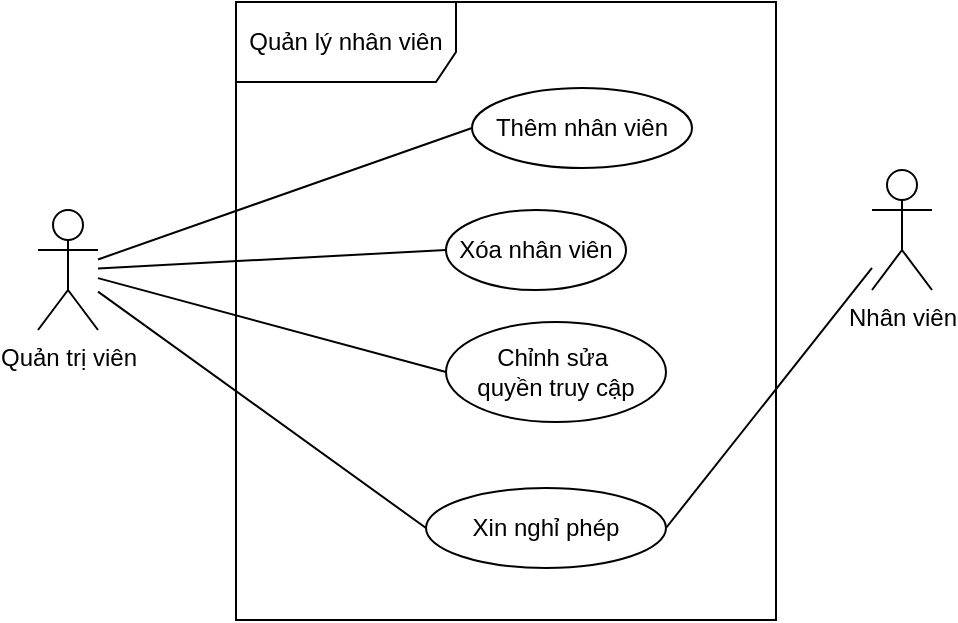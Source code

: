 <mxfile version="26.0.16">
  <diagram name="Page-1" id="Kv_S2DqpdOv5cIkbxRM2">
    <mxGraphModel dx="1050" dy="621" grid="0" gridSize="10" guides="1" tooltips="1" connect="1" arrows="1" fold="1" page="1" pageScale="1" pageWidth="1100" pageHeight="850" math="0" shadow="0">
      <root>
        <mxCell id="0" />
        <mxCell id="1" parent="0" />
        <mxCell id="ABzgtv0vVJBKbBT8HKUv-1" value="Quản lý nhân viên" style="shape=umlFrame;whiteSpace=wrap;html=1;pointerEvents=0;recursiveResize=0;container=1;collapsible=0;width=110;height=40;" parent="1" vertex="1">
          <mxGeometry x="299" y="116" width="270" height="309" as="geometry" />
        </mxCell>
        <mxCell id="ABzgtv0vVJBKbBT8HKUv-8" value="Thêm&amp;nbsp;&lt;span style=&quot;background-color: transparent; color: light-dark(rgb(0, 0, 0), rgb(255, 255, 255));&quot;&gt;nhân viên&lt;/span&gt;" style="ellipse;whiteSpace=wrap;html=1;" parent="ABzgtv0vVJBKbBT8HKUv-1" vertex="1">
          <mxGeometry x="118" y="43" width="110" height="40" as="geometry" />
        </mxCell>
        <mxCell id="ABzgtv0vVJBKbBT8HKUv-7" value="Xóa nhân viên" style="ellipse;whiteSpace=wrap;html=1;" parent="ABzgtv0vVJBKbBT8HKUv-1" vertex="1">
          <mxGeometry x="105" y="104" width="90" height="40" as="geometry" />
        </mxCell>
        <mxCell id="ABzgtv0vVJBKbBT8HKUv-6" value="Chỉnh sửa&amp;nbsp;&lt;div&gt;quyền truy cập&lt;/div&gt;" style="ellipse;whiteSpace=wrap;html=1;" parent="ABzgtv0vVJBKbBT8HKUv-1" vertex="1">
          <mxGeometry x="105" y="160" width="110" height="50" as="geometry" />
        </mxCell>
        <mxCell id="ABzgtv0vVJBKbBT8HKUv-14" value="Xin nghỉ phép" style="ellipse;whiteSpace=wrap;html=1;" parent="ABzgtv0vVJBKbBT8HKUv-1" vertex="1">
          <mxGeometry x="95" y="243" width="120" height="40" as="geometry" />
        </mxCell>
        <mxCell id="ABzgtv0vVJBKbBT8HKUv-2" value="Quản trị viên" style="shape=umlActor;verticalLabelPosition=bottom;verticalAlign=top;html=1;" parent="1" vertex="1">
          <mxGeometry x="200" y="220" width="30" height="60" as="geometry" />
        </mxCell>
        <mxCell id="ABzgtv0vVJBKbBT8HKUv-3" value="Nhân viên" style="shape=umlActor;verticalLabelPosition=bottom;verticalAlign=top;html=1;" parent="1" vertex="1">
          <mxGeometry x="617" y="200" width="30" height="60" as="geometry" />
        </mxCell>
        <mxCell id="ABzgtv0vVJBKbBT8HKUv-15" value="" style="endArrow=none;html=1;rounded=0;entryX=1;entryY=0.5;entryDx=0;entryDy=0;" parent="1" source="ABzgtv0vVJBKbBT8HKUv-3" target="ABzgtv0vVJBKbBT8HKUv-14" edge="1">
          <mxGeometry width="50" height="50" relative="1" as="geometry">
            <mxPoint x="500" y="350" as="sourcePoint" />
            <mxPoint x="550" y="300" as="targetPoint" />
          </mxGeometry>
        </mxCell>
        <mxCell id="ABzgtv0vVJBKbBT8HKUv-16" value="" style="endArrow=none;html=1;rounded=0;exitX=0;exitY=0.5;exitDx=0;exitDy=0;" parent="1" source="ABzgtv0vVJBKbBT8HKUv-14" target="ABzgtv0vVJBKbBT8HKUv-2" edge="1">
          <mxGeometry width="50" height="50" relative="1" as="geometry">
            <mxPoint x="890" y="258" as="sourcePoint" />
            <mxPoint x="605" y="415" as="targetPoint" />
          </mxGeometry>
        </mxCell>
        <mxCell id="ABzgtv0vVJBKbBT8HKUv-23" value="" style="endArrow=none;html=1;rounded=0;exitX=0;exitY=0.5;exitDx=0;exitDy=0;" parent="1" source="ABzgtv0vVJBKbBT8HKUv-8" target="ABzgtv0vVJBKbBT8HKUv-2" edge="1">
          <mxGeometry width="50" height="50" relative="1" as="geometry">
            <mxPoint x="329" y="274" as="sourcePoint" />
            <mxPoint x="220" y="254" as="targetPoint" />
          </mxGeometry>
        </mxCell>
        <mxCell id="QwiVzdvGL5qb7WRajahr-1" value="" style="endArrow=none;html=1;rounded=0;exitX=0;exitY=0.5;exitDx=0;exitDy=0;" edge="1" parent="1" source="ABzgtv0vVJBKbBT8HKUv-7" target="ABzgtv0vVJBKbBT8HKUv-2">
          <mxGeometry width="50" height="50" relative="1" as="geometry">
            <mxPoint x="491" y="185" as="sourcePoint" />
            <mxPoint x="240" y="256" as="targetPoint" />
          </mxGeometry>
        </mxCell>
        <mxCell id="QwiVzdvGL5qb7WRajahr-2" value="" style="endArrow=none;html=1;rounded=0;exitX=0;exitY=0.5;exitDx=0;exitDy=0;" edge="1" parent="1" source="ABzgtv0vVJBKbBT8HKUv-6" target="ABzgtv0vVJBKbBT8HKUv-2">
          <mxGeometry width="50" height="50" relative="1" as="geometry">
            <mxPoint x="499" y="244" as="sourcePoint" />
            <mxPoint x="240" y="259" as="targetPoint" />
          </mxGeometry>
        </mxCell>
      </root>
    </mxGraphModel>
  </diagram>
</mxfile>
